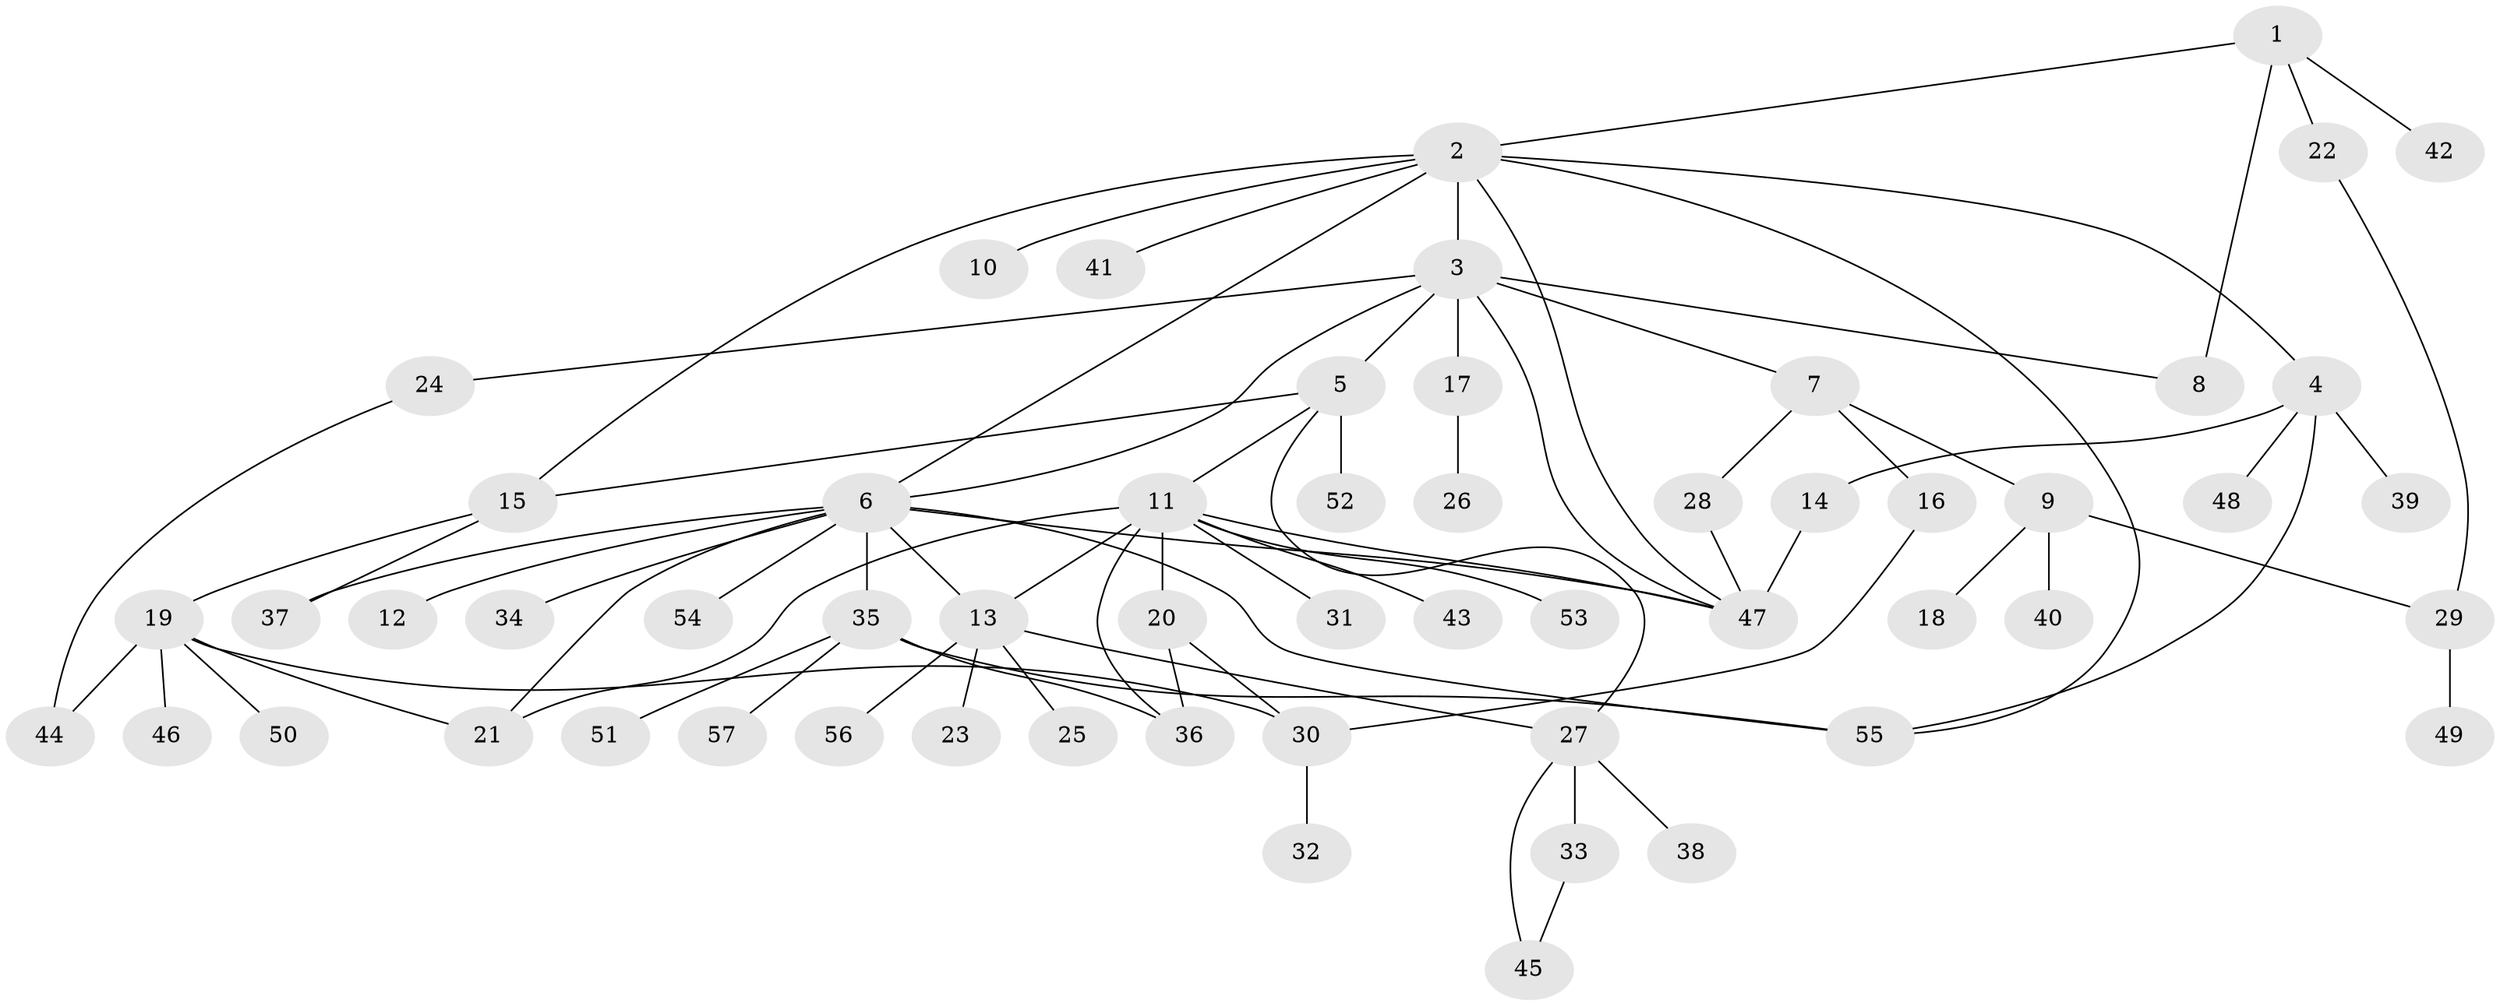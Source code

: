 // coarse degree distribution, {7: 0.058823529411764705, 5: 0.058823529411764705, 2: 0.17647058823529413, 8: 0.058823529411764705, 6: 0.058823529411764705, 1: 0.4117647058823529, 4: 0.11764705882352941, 3: 0.058823529411764705}
// Generated by graph-tools (version 1.1) at 2025/18/03/04/25 18:18:15]
// undirected, 57 vertices, 79 edges
graph export_dot {
graph [start="1"]
  node [color=gray90,style=filled];
  1;
  2;
  3;
  4;
  5;
  6;
  7;
  8;
  9;
  10;
  11;
  12;
  13;
  14;
  15;
  16;
  17;
  18;
  19;
  20;
  21;
  22;
  23;
  24;
  25;
  26;
  27;
  28;
  29;
  30;
  31;
  32;
  33;
  34;
  35;
  36;
  37;
  38;
  39;
  40;
  41;
  42;
  43;
  44;
  45;
  46;
  47;
  48;
  49;
  50;
  51;
  52;
  53;
  54;
  55;
  56;
  57;
  1 -- 2;
  1 -- 8;
  1 -- 22;
  1 -- 42;
  2 -- 3;
  2 -- 4;
  2 -- 6;
  2 -- 10;
  2 -- 15;
  2 -- 41;
  2 -- 47;
  2 -- 55;
  3 -- 5;
  3 -- 6;
  3 -- 7;
  3 -- 8;
  3 -- 17;
  3 -- 24;
  3 -- 47;
  4 -- 14;
  4 -- 39;
  4 -- 48;
  4 -- 55;
  5 -- 11;
  5 -- 15;
  5 -- 27;
  5 -- 52;
  6 -- 12;
  6 -- 13;
  6 -- 21;
  6 -- 34;
  6 -- 35;
  6 -- 37;
  6 -- 47;
  6 -- 54;
  6 -- 55;
  7 -- 9;
  7 -- 16;
  7 -- 28;
  9 -- 18;
  9 -- 29;
  9 -- 40;
  11 -- 13;
  11 -- 20;
  11 -- 21;
  11 -- 31;
  11 -- 36;
  11 -- 43;
  11 -- 47;
  11 -- 53;
  13 -- 23;
  13 -- 25;
  13 -- 27;
  13 -- 56;
  14 -- 47;
  15 -- 19;
  15 -- 37;
  16 -- 30;
  17 -- 26;
  19 -- 21;
  19 -- 30;
  19 -- 44;
  19 -- 46;
  19 -- 50;
  20 -- 30;
  20 -- 36;
  22 -- 29;
  24 -- 44;
  27 -- 33;
  27 -- 38;
  27 -- 45;
  28 -- 47;
  29 -- 49;
  30 -- 32;
  33 -- 45;
  35 -- 36;
  35 -- 51;
  35 -- 55;
  35 -- 57;
}
